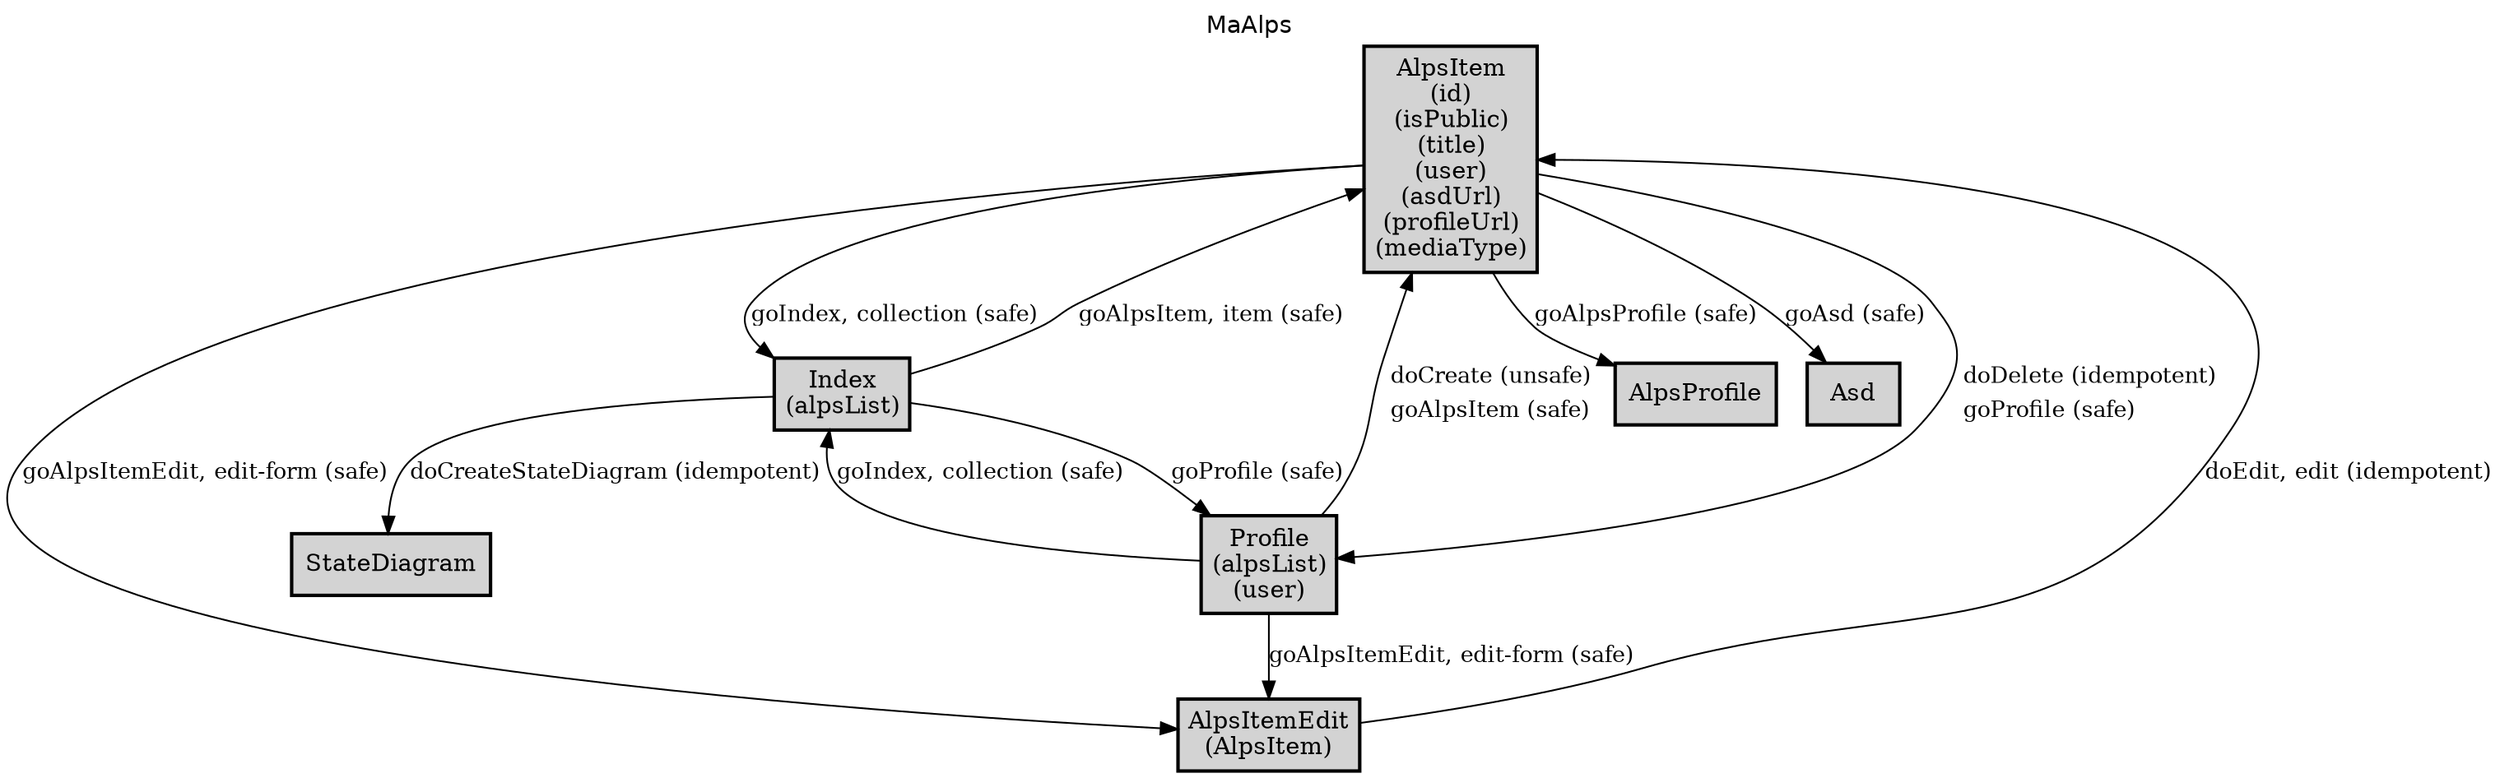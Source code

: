 digraph application_state_diagram {
  graph [
    labelloc="t";
    fontname="Helvetica"
    label="MaAlps";
    URL="index.html" target="_parent"
  ];
  node [shape = box, style = "bold,filled" fillcolor="lightgray"];

    AlpsItem [margin=0.02, label=<<table cellspacing="0" cellpadding="5" border="0"><tr><td>AlpsItem<br />(id)<br />(isPublic)<br />(title)<br />(user)<br />(asdUrl)<br />(profileUrl)<br />(mediaType)<br /></td></tr></table>>,shape=box URL="docs/semantic.AlpsItem.html" target="_parent"]
    AlpsItemEdit [margin=0.02, label=<<table cellspacing="0" cellpadding="5" border="0"><tr><td>AlpsItemEdit<br />(AlpsItem)<br /></td></tr></table>>,shape=box URL="docs/semantic.AlpsItemEdit.html" target="_parent"]
    Index [margin=0.02, label=<<table cellspacing="0" cellpadding="5" border="0"><tr><td>Index<br />(alpsList)<br /></td></tr></table>>,shape=box URL="docs/semantic.Index.html" target="_parent"]
    Profile [margin=0.02, label=<<table cellspacing="0" cellpadding="5" border="0"><tr><td>Profile<br />(alpsList)<br />(user)<br /></td></tr></table>>,shape=box URL="docs/semantic.Profile.html" target="_parent"]

    AlpsItem -> AlpsItemEdit [label = <goAlpsItemEdit, edit-form (safe)> URL="docs/safe.goAlpsItemEdit.html" target="_parent" fontsize=13];
    AlpsItem -> AlpsProfile [label = <goAlpsProfile (safe)> URL="docs/safe.goAlpsProfile.html" target="_parent" fontsize=13];
    AlpsItem -> Asd [label = <goAsd (safe)> URL="docs/safe.goAsd.html" target="_parent" fontsize=13];
    AlpsItem -> Index [label = <goIndex, collection (safe)> URL="docs/safe.goIndex.html" target="_parent" fontsize=13];
    AlpsItem -> Profile [label=<<table  border="0"><tr><td align="left" href="docs/idempotent.doDelete.html">doDelete (idempotent)</td></tr><tr><td align="left" href="docs/safe.goProfile.html">goProfile (safe)</td></tr></table>> fontsize=13];
    AlpsItemEdit -> AlpsItem [label = <doEdit, edit (idempotent)> URL="docs/idempotent.doEdit.html" target="_parent" fontsize=13];
    Index -> AlpsItem [label = <goAlpsItem, item (safe)> URL="docs/safe.goAlpsItem.html" target="_parent" fontsize=13];
    Index -> Profile [label = <goProfile (safe)> URL="docs/safe.goProfile.html" target="_parent" fontsize=13];
    Index -> StateDiagram [label = <doCreateStateDiagram (idempotent)> URL="docs/idempotent.doCreateStateDiagram.html" target="_parent" fontsize=13];
    Profile -> AlpsItem [label=<<table  border="0"><tr><td align="left" href="docs/unsafe.doCreate.html">doCreate (unsafe)</td></tr><tr><td align="left" href="docs/safe.goAlpsItem.html">goAlpsItem (safe)</td></tr></table>> fontsize=13];
    Profile -> AlpsItemEdit [label = <goAlpsItemEdit, edit-form (safe)> URL="docs/safe.goAlpsItemEdit.html" target="_parent" fontsize=13];
    Profile -> Index [label = <goIndex, collection (safe)> URL="docs/safe.goIndex.html" target="_parent" fontsize=13];

    AlpsProfile [label = <AlpsProfile> URL="docs/semantic.AlpsProfile.html" target="_parent"]
    Asd [label = <Asd> URL="docs/semantic.Asd.html" target="_parent"]
    StateDiagram [label = <StateDiagram> URL="docs/semantic.StateDiagram.html" target="_parent"]

}